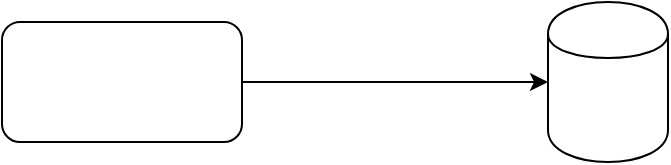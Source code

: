 <mxfile version="12.2.7" type="github" pages="1"><diagram id="yVZKnhVkiBn1K1kPAC6C" name="Page-1"><mxGraphModel dx="868" dy="481" grid="1" gridSize="10" guides="1" tooltips="1" connect="1" arrows="1" fold="1" page="1" pageScale="1" pageWidth="827" pageHeight="1169" math="0" shadow="0"><root><mxCell id="0"/><mxCell id="1" parent="0"/><mxCell id="TSFQTu2C5flfdmq76XUK-3" style="edgeStyle=orthogonalEdgeStyle;rounded=0;orthogonalLoop=1;jettySize=auto;html=1;exitX=1;exitY=0.5;exitDx=0;exitDy=0;" edge="1" parent="1" source="TSFQTu2C5flfdmq76XUK-1" target="TSFQTu2C5flfdmq76XUK-2"><mxGeometry relative="1" as="geometry"/></mxCell><mxCell id="TSFQTu2C5flfdmq76XUK-1" value="" style="rounded=1;whiteSpace=wrap;html=1;" vertex="1" parent="1"><mxGeometry x="110" y="390" width="120" height="60" as="geometry"/></mxCell><mxCell id="TSFQTu2C5flfdmq76XUK-2" value="" style="shape=cylinder;whiteSpace=wrap;html=1;boundedLbl=1;backgroundOutline=1;" vertex="1" parent="1"><mxGeometry x="383" y="380" width="60" height="80" as="geometry"/></mxCell></root></mxGraphModel></diagram></mxfile>